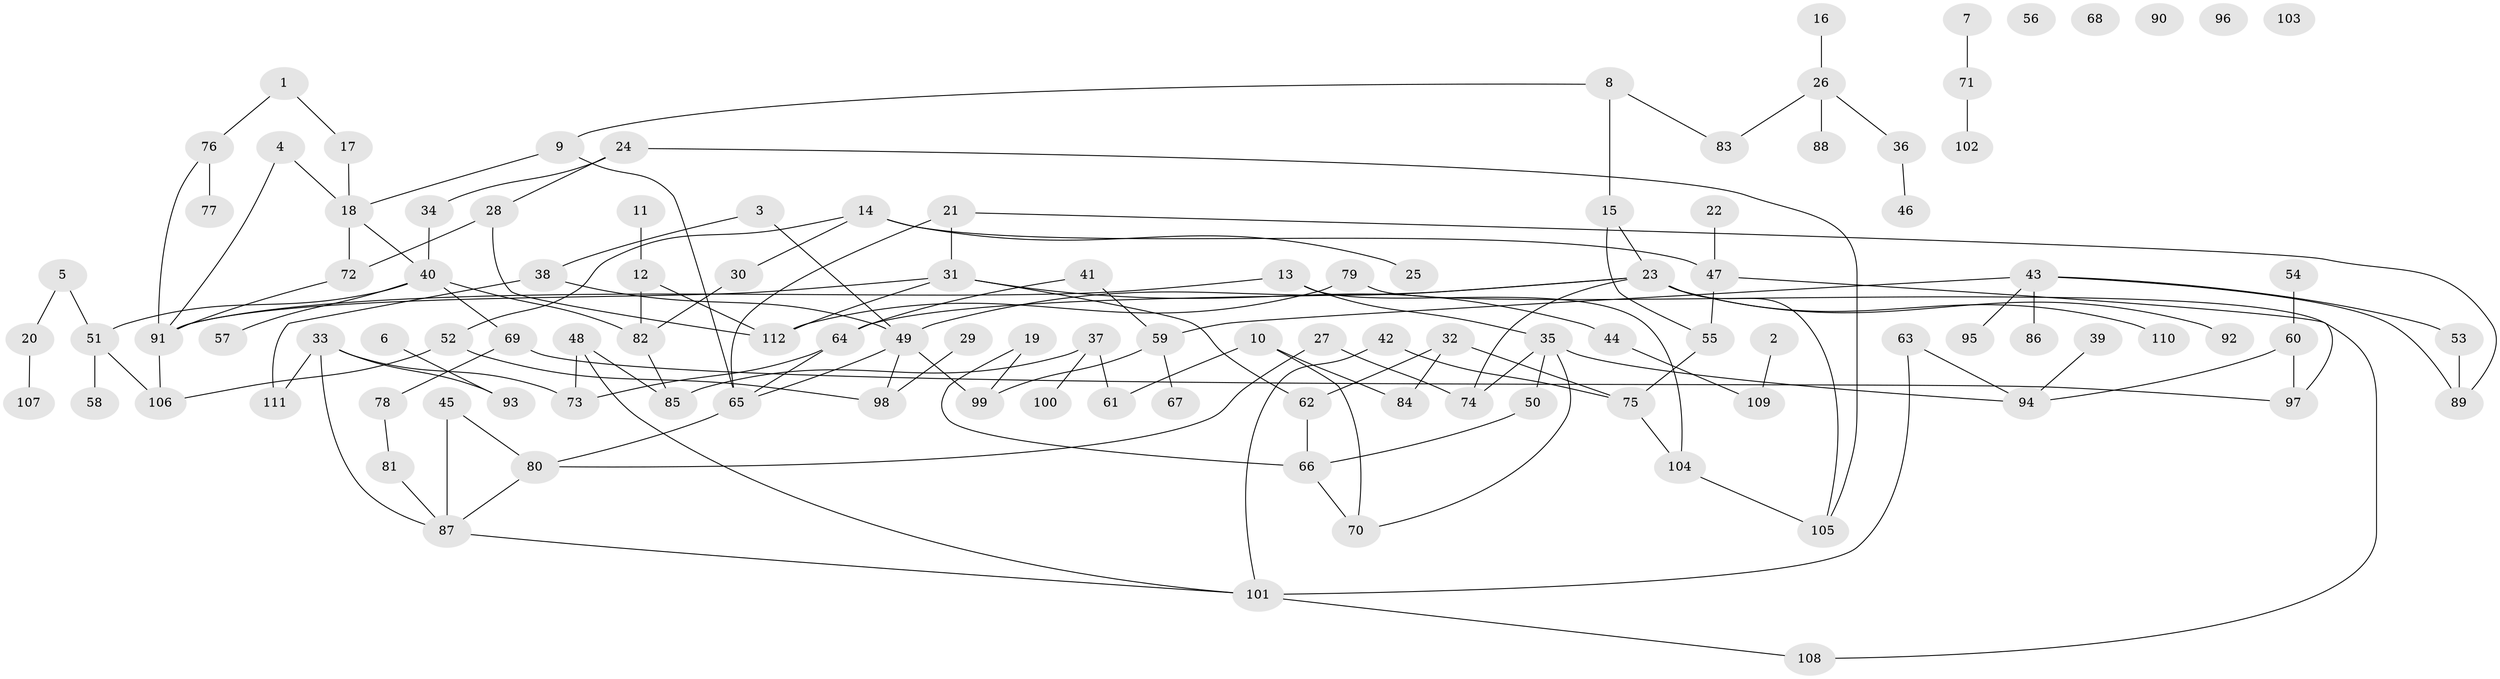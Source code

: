 // coarse degree distribution, {3: 0.32432432432432434, 4: 0.1891891891891892, 2: 0.14864864864864866, 1: 0.22972972972972974, 5: 0.05405405405405406, 6: 0.04054054054054054, 7: 0.013513513513513514}
// Generated by graph-tools (version 1.1) at 2025/35/03/04/25 23:35:53]
// undirected, 112 vertices, 143 edges
graph export_dot {
  node [color=gray90,style=filled];
  1;
  2;
  3;
  4;
  5;
  6;
  7;
  8;
  9;
  10;
  11;
  12;
  13;
  14;
  15;
  16;
  17;
  18;
  19;
  20;
  21;
  22;
  23;
  24;
  25;
  26;
  27;
  28;
  29;
  30;
  31;
  32;
  33;
  34;
  35;
  36;
  37;
  38;
  39;
  40;
  41;
  42;
  43;
  44;
  45;
  46;
  47;
  48;
  49;
  50;
  51;
  52;
  53;
  54;
  55;
  56;
  57;
  58;
  59;
  60;
  61;
  62;
  63;
  64;
  65;
  66;
  67;
  68;
  69;
  70;
  71;
  72;
  73;
  74;
  75;
  76;
  77;
  78;
  79;
  80;
  81;
  82;
  83;
  84;
  85;
  86;
  87;
  88;
  89;
  90;
  91;
  92;
  93;
  94;
  95;
  96;
  97;
  98;
  99;
  100;
  101;
  102;
  103;
  104;
  105;
  106;
  107;
  108;
  109;
  110;
  111;
  112;
  1 -- 17;
  1 -- 76;
  2 -- 109;
  3 -- 38;
  3 -- 49;
  4 -- 18;
  4 -- 91;
  5 -- 20;
  5 -- 51;
  6 -- 93;
  7 -- 71;
  8 -- 9;
  8 -- 15;
  8 -- 83;
  9 -- 18;
  9 -- 65;
  10 -- 61;
  10 -- 70;
  10 -- 84;
  11 -- 12;
  12 -- 82;
  12 -- 112;
  13 -- 35;
  13 -- 91;
  13 -- 104;
  14 -- 25;
  14 -- 30;
  14 -- 47;
  14 -- 52;
  15 -- 23;
  15 -- 55;
  16 -- 26;
  17 -- 18;
  18 -- 40;
  18 -- 72;
  19 -- 66;
  19 -- 99;
  20 -- 107;
  21 -- 31;
  21 -- 65;
  21 -- 89;
  22 -- 47;
  23 -- 49;
  23 -- 64;
  23 -- 74;
  23 -- 92;
  23 -- 105;
  23 -- 110;
  24 -- 28;
  24 -- 34;
  24 -- 105;
  26 -- 36;
  26 -- 83;
  26 -- 88;
  27 -- 74;
  27 -- 80;
  28 -- 72;
  28 -- 112;
  29 -- 98;
  30 -- 82;
  31 -- 44;
  31 -- 62;
  31 -- 91;
  31 -- 112;
  32 -- 62;
  32 -- 75;
  32 -- 84;
  33 -- 73;
  33 -- 87;
  33 -- 93;
  33 -- 111;
  34 -- 40;
  35 -- 50;
  35 -- 70;
  35 -- 74;
  35 -- 94;
  36 -- 46;
  37 -- 61;
  37 -- 85;
  37 -- 100;
  38 -- 49;
  38 -- 111;
  39 -- 94;
  40 -- 51;
  40 -- 57;
  40 -- 69;
  40 -- 82;
  41 -- 59;
  41 -- 64;
  42 -- 75;
  42 -- 101;
  43 -- 53;
  43 -- 59;
  43 -- 86;
  43 -- 89;
  43 -- 95;
  44 -- 109;
  45 -- 80;
  45 -- 87;
  47 -- 55;
  47 -- 97;
  48 -- 73;
  48 -- 85;
  48 -- 101;
  49 -- 65;
  49 -- 98;
  49 -- 99;
  50 -- 66;
  51 -- 58;
  51 -- 106;
  52 -- 98;
  52 -- 106;
  53 -- 89;
  54 -- 60;
  55 -- 75;
  59 -- 67;
  59 -- 99;
  60 -- 94;
  60 -- 97;
  62 -- 66;
  63 -- 94;
  63 -- 101;
  64 -- 65;
  64 -- 73;
  65 -- 80;
  66 -- 70;
  69 -- 78;
  69 -- 97;
  71 -- 102;
  72 -- 91;
  75 -- 104;
  76 -- 77;
  76 -- 91;
  78 -- 81;
  79 -- 108;
  79 -- 112;
  80 -- 87;
  81 -- 87;
  82 -- 85;
  87 -- 101;
  91 -- 106;
  101 -- 108;
  104 -- 105;
}

